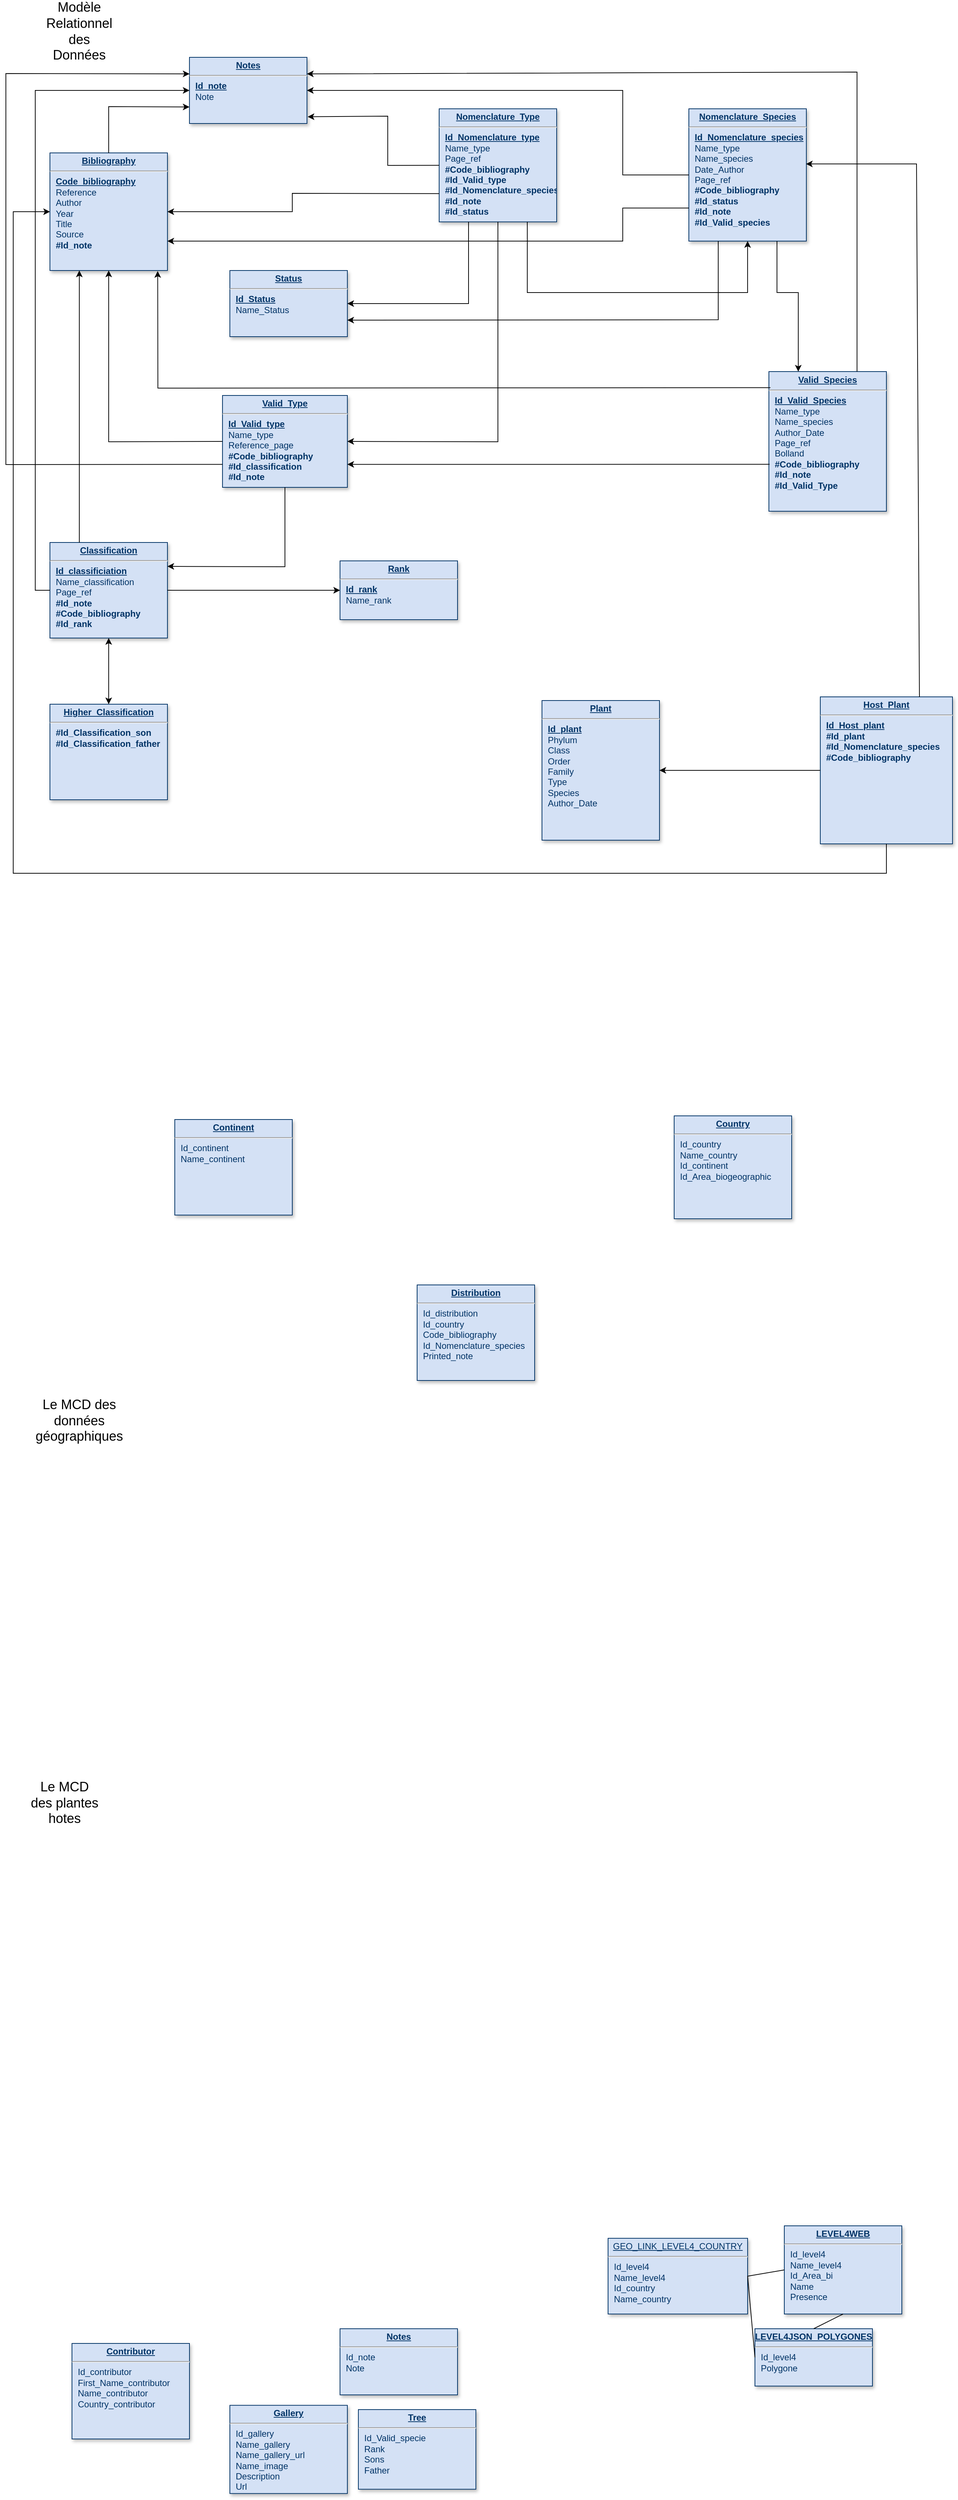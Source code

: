 <mxfile version="17.2.4" type="device"><diagram name="Page-1" id="efa7a0a1-bf9b-a30e-e6df-94a7791c09e9"><mxGraphModel dx="1689" dy="2362" grid="1" gridSize="10" guides="1" tooltips="1" connect="1" arrows="1" fold="1" page="1" pageScale="1" pageWidth="826" pageHeight="1169" background="none" math="0" shadow="0"><root><mxCell id="0"/><mxCell id="1" parent="0"/><mxCell id="19" value="&lt;p style=&quot;margin: 0px ; margin-top: 4px ; text-align: center ; text-decoration: underline&quot;&gt;&lt;b&gt;Gallery&lt;/b&gt;&lt;/p&gt;&lt;hr&gt;&lt;p style=&quot;margin: 0px ; margin-left: 8px&quot;&gt;Id_gallery&lt;br&gt;Name_gallery&lt;/p&gt;&lt;p style=&quot;margin: 0px ; margin-left: 8px&quot;&gt;Name_gallery_url&lt;/p&gt;&lt;p style=&quot;margin: 0px ; margin-left: 8px&quot;&gt;Name_image&lt;/p&gt;&lt;p style=&quot;margin: 0px ; margin-left: 8px&quot;&gt;Description&lt;/p&gt;&lt;p style=&quot;margin: 0px ; margin-left: 8px&quot;&gt;Url&lt;/p&gt;" style="verticalAlign=top;align=left;overflow=fill;fontSize=12;fontFamily=Helvetica;html=1;strokeColor=#003366;shadow=1;fillColor=#D4E1F5;fontColor=#003366" parent="1" vertex="1"><mxGeometry x="345" y="2164.18" width="160" height="120" as="geometry"/></mxCell><mxCell id="20" value="&lt;p style=&quot;margin: 0px ; margin-top: 4px ; text-align: center ; text-decoration: underline&quot;&gt;&lt;b&gt;Valid_Type&lt;/b&gt;&lt;/p&gt;&lt;hr&gt;&lt;p style=&quot;margin: 0px ; margin-left: 8px&quot;&gt;&lt;b&gt;&lt;u&gt;Id_Valid_type&lt;/u&gt;&lt;/b&gt;&lt;/p&gt;&lt;p style=&quot;margin: 0px ; margin-left: 8px&quot;&gt;Name_type&lt;/p&gt;&lt;p style=&quot;margin: 0px ; margin-left: 8px&quot;&gt;Reference_page&lt;/p&gt;&lt;p style=&quot;margin: 0px ; margin-left: 8px&quot;&gt;&lt;b&gt;#Code_bibliography&lt;/b&gt;&lt;/p&gt;&lt;p style=&quot;margin: 0px ; margin-left: 8px&quot;&gt;&lt;b&gt;#Id_classification&lt;/b&gt;&lt;/p&gt;&lt;p style=&quot;margin: 0px ; margin-left: 8px&quot;&gt;&lt;b&gt;#Id_note&lt;/b&gt;&lt;/p&gt;" style="verticalAlign=top;align=left;overflow=fill;fontSize=12;fontFamily=Helvetica;html=1;strokeColor=#003366;shadow=1;fillColor=#D4E1F5;fontColor=#003366;movable=1;resizable=1;rotatable=1;deletable=1;editable=1;connectable=1;" parent="1" vertex="1"><mxGeometry x="335" y="-570" width="170" height="125" as="geometry"/></mxCell><mxCell id="21" value="&lt;p style=&quot;margin: 0px ; margin-top: 4px ; text-align: center ; text-decoration: underline&quot;&gt;&lt;b&gt;Bibliography&lt;/b&gt;&lt;/p&gt;&lt;hr&gt;&lt;p style=&quot;margin: 0px ; margin-left: 8px&quot;&gt;&lt;b&gt;&lt;u&gt;Code_bibliography&lt;/u&gt;&lt;/b&gt;&lt;/p&gt;&lt;p style=&quot;margin: 0px ; margin-left: 8px&quot;&gt;Reference&lt;/p&gt;&lt;p style=&quot;margin: 0px ; margin-left: 8px&quot;&gt;Author&lt;/p&gt;&lt;p style=&quot;margin: 0px ; margin-left: 8px&quot;&gt;Year&lt;/p&gt;&lt;p style=&quot;margin: 0px ; margin-left: 8px&quot;&gt;Title&lt;/p&gt;&lt;p style=&quot;margin: 0px ; margin-left: 8px&quot;&gt;Source&lt;/p&gt;&lt;p style=&quot;margin: 0px ; margin-left: 8px&quot;&gt;&lt;b&gt;#Id_note&lt;/b&gt;&lt;/p&gt;" style="verticalAlign=top;align=left;overflow=fill;fontSize=12;fontFamily=Helvetica;html=1;strokeColor=#003366;shadow=1;fillColor=#D4E1F5;fontColor=#003366;movable=1;resizable=1;rotatable=1;deletable=1;editable=1;connectable=1;" parent="1" vertex="1"><mxGeometry x="100" y="-900.0" width="160" height="160" as="geometry"/></mxCell><mxCell id="22" value="&lt;p style=&quot;margin: 0px ; margin-top: 4px ; text-align: center ; text-decoration: underline&quot;&gt;&lt;strong&gt;LEVEL4WEB&lt;/strong&gt;&lt;/p&gt;&lt;hr&gt;&lt;p style=&quot;margin: 0px ; margin-left: 8px&quot;&gt;Id_level4&lt;/p&gt;&lt;p style=&quot;margin: 0px ; margin-left: 8px&quot;&gt;Name_level4&lt;/p&gt;&lt;p style=&quot;margin: 0px ; margin-left: 8px&quot;&gt;Id_Area_bi&lt;/p&gt;&lt;p style=&quot;margin: 0px ; margin-left: 8px&quot;&gt;Name&lt;/p&gt;&lt;p style=&quot;margin: 0px ; margin-left: 8px&quot;&gt;Presence&lt;/p&gt;&lt;p style=&quot;margin: 0px ; margin-left: 8px&quot;&gt;&lt;br&gt;&lt;/p&gt;" style="verticalAlign=top;align=left;overflow=fill;fontSize=12;fontFamily=Helvetica;html=1;strokeColor=#003366;shadow=1;fillColor=#D4E1F5;fontColor=#003366" parent="1" vertex="1"><mxGeometry x="1100" y="1920" width="160" height="120" as="geometry"/></mxCell><mxCell id="24" value="&lt;p style=&quot;margin: 0px ; margin-top: 4px ; text-align: center ; text-decoration: underline&quot;&gt;GEO_LINK_LEVEL4_COUNTRY&lt;/p&gt;&lt;hr&gt;&lt;p style=&quot;margin: 0px ; margin-left: 8px&quot;&gt;Id_level4&lt;/p&gt;&lt;p style=&quot;margin: 0px ; margin-left: 8px&quot;&gt;Name_level4&lt;/p&gt;&lt;p style=&quot;margin: 0px ; margin-left: 8px&quot;&gt;Id_country&lt;/p&gt;&lt;p style=&quot;margin: 0px ; margin-left: 8px&quot;&gt;Name_country&lt;/p&gt;" style="verticalAlign=top;align=left;overflow=fill;fontSize=12;fontFamily=Helvetica;html=1;strokeColor=#003366;shadow=1;fillColor=#D4E1F5;fontColor=#003366" parent="1" vertex="1"><mxGeometry x="860" y="1936.96" width="190" height="103.04" as="geometry"/></mxCell><mxCell id="25" value="&lt;p style=&quot;margin: 0px ; margin-top: 4px ; text-align: center ; text-decoration: underline&quot;&gt;&lt;strong&gt;Tree&lt;/strong&gt;&lt;/p&gt;&lt;hr&gt;&lt;p style=&quot;margin: 0px ; margin-left: 8px&quot;&gt;Id_Valid_specie&lt;/p&gt;&lt;p style=&quot;margin: 0px ; margin-left: 8px&quot;&gt;Rank&lt;/p&gt;&lt;p style=&quot;margin: 0px ; margin-left: 8px&quot;&gt;Sons&lt;/p&gt;&lt;p style=&quot;margin: 0px ; margin-left: 8px&quot;&gt;Father&lt;/p&gt;" style="verticalAlign=top;align=left;overflow=fill;fontSize=12;fontFamily=Helvetica;html=1;strokeColor=#003366;shadow=1;fillColor=#D4E1F5;fontColor=#003366" parent="1" vertex="1"><mxGeometry x="520" y="2170" width="160" height="108.36" as="geometry"/></mxCell><mxCell id="26" value="&lt;p style=&quot;margin: 0px ; margin-top: 4px ; text-align: center ; text-decoration: underline&quot;&gt;&lt;b&gt;Rank&lt;/b&gt;&lt;/p&gt;&lt;hr&gt;&lt;p style=&quot;margin: 0px ; margin-left: 8px&quot;&gt;&lt;b&gt;&lt;u&gt;Id_rank&lt;/u&gt;&lt;/b&gt;&lt;/p&gt;&lt;p style=&quot;margin: 0px ; margin-left: 8px&quot;&gt;Name_rank&lt;/p&gt;" style="verticalAlign=top;align=left;overflow=fill;fontSize=12;fontFamily=Helvetica;html=1;strokeColor=#003366;shadow=1;fillColor=#D4E1F5;fontColor=#003366;movable=1;resizable=1;rotatable=1;deletable=1;editable=1;connectable=1;" parent="1" vertex="1"><mxGeometry x="495" y="-345" width="160" height="80" as="geometry"/></mxCell><mxCell id="28" value="&lt;p style=&quot;margin: 0px ; margin-top: 4px ; text-align: center ; text-decoration: underline&quot;&gt;&lt;b&gt;Nomenclature_Species&lt;/b&gt;&lt;/p&gt;&lt;hr&gt;&lt;p style=&quot;margin: 0px ; margin-left: 8px&quot;&gt;&lt;b&gt;&lt;u&gt;Id_Nomenclature_species&lt;/u&gt;&lt;/b&gt;&lt;/p&gt;&lt;p style=&quot;margin: 0px ; margin-left: 8px&quot;&gt;Name_type&lt;/p&gt;&lt;p style=&quot;margin: 0px ; margin-left: 8px&quot;&gt;Name_species&lt;/p&gt;&lt;p style=&quot;margin: 0px ; margin-left: 8px&quot;&gt;Date_Author&lt;/p&gt;&lt;p style=&quot;margin: 0px ; margin-left: 8px&quot;&gt;Page_ref&lt;/p&gt;&lt;p style=&quot;margin: 0px ; margin-left: 8px&quot;&gt;&lt;b&gt;#Code_bibliography&lt;/b&gt;&lt;/p&gt;&lt;p style=&quot;margin: 0px ; margin-left: 8px&quot;&gt;&lt;b&gt;#Id_status&lt;/b&gt;&lt;/p&gt;&lt;p style=&quot;margin: 0px ; margin-left: 8px&quot;&gt;&lt;b&gt;#Id_note&lt;/b&gt;&lt;/p&gt;&lt;p style=&quot;margin: 0px ; margin-left: 8px&quot;&gt;&lt;b&gt;#Id_Valid_species&lt;/b&gt;&lt;/p&gt;&lt;p style=&quot;margin: 0px ; margin-left: 8px&quot;&gt;&lt;br&gt;&lt;/p&gt;" style="verticalAlign=top;align=left;overflow=fill;fontSize=12;fontFamily=Helvetica;html=1;strokeColor=#003366;shadow=1;fillColor=#D4E1F5;fontColor=#003366;movable=1;resizable=1;rotatable=1;deletable=1;editable=1;connectable=1;" parent="1" vertex="1"><mxGeometry x="970" y="-960" width="160" height="180" as="geometry"/></mxCell><mxCell id="29" value="&lt;p style=&quot;margin: 0px ; margin-top: 4px ; text-align: center ; text-decoration: underline&quot;&gt;&lt;b&gt;LEVEL4JSON_POLYGONES&lt;/b&gt;&lt;/p&gt;&lt;hr&gt;&lt;p style=&quot;margin: 0px ; margin-left: 8px&quot;&gt;Id_level4&lt;/p&gt;&lt;p style=&quot;margin: 0px ; margin-left: 8px&quot;&gt;Polygone&lt;/p&gt;" style="verticalAlign=top;align=left;overflow=fill;fontSize=12;fontFamily=Helvetica;html=1;strokeColor=#003366;shadow=1;fillColor=#D4E1F5;fontColor=#003366" parent="1" vertex="1"><mxGeometry x="1060" y="2060" width="160" height="78.04" as="geometry"/></mxCell><mxCell id="30" value="&lt;p style=&quot;margin: 0px ; margin-top: 4px ; text-align: center ; text-decoration: underline&quot;&gt;&lt;strong&gt;Distribution&lt;/strong&gt;&lt;/p&gt;&lt;hr&gt;&lt;p style=&quot;margin: 0px ; margin-left: 8px&quot;&gt;Id_distribution&lt;/p&gt;&lt;p style=&quot;margin: 0px ; margin-left: 8px&quot;&gt;Id_country&lt;/p&gt;&lt;p style=&quot;margin: 0px ; margin-left: 8px&quot;&gt;Code_bibliography&lt;/p&gt;&lt;p style=&quot;margin: 0px ; margin-left: 8px&quot;&gt;Id_Nomenclature_species&lt;/p&gt;&lt;p style=&quot;margin: 0px ; margin-left: 8px&quot;&gt;Printed_note&lt;/p&gt;&lt;p style=&quot;margin: 0px ; margin-left: 8px&quot;&gt;&lt;br&gt;&lt;/p&gt;" style="verticalAlign=top;align=left;overflow=fill;fontSize=12;fontFamily=Helvetica;html=1;strokeColor=#003366;shadow=1;fillColor=#D4E1F5;fontColor=#003366" parent="1" vertex="1"><mxGeometry x="600.0" y="640" width="160" height="130" as="geometry"/></mxCell><mxCell id="32" value="&lt;p style=&quot;margin: 0px ; margin-top: 4px ; text-align: center ; text-decoration: underline&quot;&gt;&lt;strong&gt;Country&lt;/strong&gt;&lt;/p&gt;&lt;hr&gt;&lt;p style=&quot;margin: 0px ; margin-left: 8px&quot;&gt;Id_country&lt;/p&gt;&lt;p style=&quot;margin: 0px ; margin-left: 8px&quot;&gt;Name_country&lt;/p&gt;&lt;p style=&quot;margin: 0px ; margin-left: 8px&quot;&gt;Id_continent&lt;/p&gt;&lt;p style=&quot;margin: 0px ; margin-left: 8px&quot;&gt;Id_Area_biogeographic&lt;/p&gt;&lt;p style=&quot;margin: 0px ; margin-left: 8px&quot;&gt;&lt;br&gt;&lt;/p&gt;" style="verticalAlign=top;align=left;overflow=fill;fontSize=12;fontFamily=Helvetica;html=1;strokeColor=#003366;shadow=1;fillColor=#D4E1F5;fontColor=#003366" parent="1" vertex="1"><mxGeometry x="950.0" y="410.0" width="160" height="140" as="geometry"/></mxCell><mxCell id="33" value="&lt;p style=&quot;margin: 0px ; margin-top: 4px ; text-align: center ; text-decoration: underline&quot;&gt;&lt;strong&gt;Notes&lt;/strong&gt;&lt;/p&gt;&lt;hr&gt;&lt;p style=&quot;margin: 0px ; margin-left: 8px&quot;&gt;Id_note&lt;/p&gt;&lt;p style=&quot;margin: 0px ; margin-left: 8px&quot;&gt;Note&lt;/p&gt;&lt;p style=&quot;margin: 0px ; margin-left: 8px&quot;&gt;&lt;br&gt;&lt;/p&gt;" style="verticalAlign=top;align=left;overflow=fill;fontSize=12;fontFamily=Helvetica;html=1;strokeColor=#003366;shadow=1;fillColor=#D4E1F5;fontColor=#003366" parent="1" vertex="1"><mxGeometry x="495" y="2060.0" width="160" height="90" as="geometry"/></mxCell><mxCell id="34" value="&lt;p style=&quot;margin: 0px ; margin-top: 4px ; text-align: center ; text-decoration: underline&quot;&gt;&lt;b&gt;Nomenclature_Type&lt;/b&gt;&lt;/p&gt;&lt;hr&gt;&lt;p style=&quot;margin: 0px ; margin-left: 8px&quot;&gt;&lt;b&gt;&lt;u&gt;Id_Nomenclature_type&lt;/u&gt;&lt;/b&gt;&lt;/p&gt;&lt;p style=&quot;margin: 0px ; margin-left: 8px&quot;&gt;Name_type&lt;/p&gt;&lt;p style=&quot;margin: 0px ; margin-left: 8px&quot;&gt;Page_ref&lt;/p&gt;&lt;p style=&quot;margin: 0px ; margin-left: 8px&quot;&gt;&lt;b&gt;#Code_bibliography&lt;/b&gt;&lt;/p&gt;&lt;p style=&quot;margin: 0px ; margin-left: 8px&quot;&gt;&lt;b&gt;#Id_Valid_type&lt;/b&gt;&lt;/p&gt;&lt;p style=&quot;margin: 0px ; margin-left: 8px&quot;&gt;&lt;b&gt;#Id_Nomenclature_species&lt;/b&gt;&lt;/p&gt;&lt;p style=&quot;margin: 0px ; margin-left: 8px&quot;&gt;&lt;b&gt;#Id_note&lt;/b&gt;&lt;/p&gt;&lt;p style=&quot;margin: 0px ; margin-left: 8px&quot;&gt;&lt;b&gt;#&lt;span&gt;Id_status&lt;/span&gt;&lt;/b&gt;&lt;/p&gt;" style="verticalAlign=top;align=left;overflow=fill;fontSize=12;fontFamily=Helvetica;html=1;strokeColor=#003366;shadow=1;fillColor=#D4E1F5;fontColor=#003366;movable=1;resizable=1;rotatable=1;deletable=1;editable=1;connectable=1;" parent="1" vertex="1"><mxGeometry x="630" y="-960" width="160" height="153.84" as="geometry"/></mxCell><mxCell id="35" value="&lt;p style=&quot;margin: 0px ; margin-top: 4px ; text-align: center ; text-decoration: underline&quot;&gt;&lt;b&gt;Plant&lt;/b&gt;&lt;/p&gt;&lt;hr&gt;&lt;p style=&quot;margin: 0px ; margin-left: 8px&quot;&gt;&lt;b&gt;&lt;u&gt;Id_plant&lt;/u&gt;&lt;/b&gt;&lt;/p&gt;&lt;p style=&quot;margin: 0px ; margin-left: 8px&quot;&gt;Phylum&lt;/p&gt;&lt;p style=&quot;margin: 0px ; margin-left: 8px&quot;&gt;Class&lt;/p&gt;&lt;p style=&quot;margin: 0px ; margin-left: 8px&quot;&gt;Order&lt;/p&gt;&lt;p style=&quot;margin: 0px ; margin-left: 8px&quot;&gt;Family&lt;/p&gt;&lt;p style=&quot;margin: 0px ; margin-left: 8px&quot;&gt;Type&lt;/p&gt;&lt;p style=&quot;margin: 0px ; margin-left: 8px&quot;&gt;Species&lt;/p&gt;&lt;p style=&quot;margin: 0px ; margin-left: 8px&quot;&gt;Author_Date&lt;/p&gt;&lt;p style=&quot;margin: 0px ; margin-left: 8px&quot;&gt;&lt;br&gt;&lt;/p&gt;" style="verticalAlign=top;align=left;overflow=fill;fontSize=12;fontFamily=Helvetica;html=1;strokeColor=#003366;shadow=1;fillColor=#D4E1F5;fontColor=#003366" parent="1" vertex="1"><mxGeometry x="770" y="-155" width="160" height="190" as="geometry"/></mxCell><mxCell id="UeyC3hsjbJ_r4aQininv-115" value="&lt;p style=&quot;margin: 0px ; margin-top: 4px ; text-align: center ; text-decoration: underline&quot;&gt;&lt;b&gt;Classification&lt;/b&gt;&lt;/p&gt;&lt;hr&gt;&lt;p style=&quot;margin: 0px ; margin-left: 8px&quot;&gt;&lt;b&gt;&lt;u&gt;Id_classificiation&lt;/u&gt;&lt;/b&gt;&lt;/p&gt;&lt;p style=&quot;margin: 0px ; margin-left: 8px&quot;&gt;Name_classification&lt;/p&gt;&lt;p style=&quot;margin: 0px ; margin-left: 8px&quot;&gt;Page_ref&lt;/p&gt;&lt;p style=&quot;margin: 0px ; margin-left: 8px&quot;&gt;&lt;b&gt;#Id_note&lt;/b&gt;&lt;/p&gt;&lt;p style=&quot;margin: 0px ; margin-left: 8px&quot;&gt;&lt;b&gt;#Code_bibliography&lt;/b&gt;&lt;/p&gt;&lt;p style=&quot;margin: 0px ; margin-left: 8px&quot;&gt;&lt;b&gt;#Id_rank&lt;/b&gt;&lt;/p&gt;&lt;p style=&quot;margin: 0px ; margin-left: 8px&quot;&gt;&lt;br&gt;&lt;/p&gt;" style="verticalAlign=top;align=left;overflow=fill;fontSize=12;fontFamily=Helvetica;html=1;strokeColor=#003366;shadow=1;fillColor=#D4E1F5;fontColor=#003366;movable=1;resizable=1;rotatable=1;deletable=1;editable=1;connectable=1;" parent="1" vertex="1"><mxGeometry x="100.0" y="-370" width="160" height="130" as="geometry"/></mxCell><mxCell id="UeyC3hsjbJ_r4aQininv-116" value="&lt;p style=&quot;margin: 0px ; margin-top: 4px ; text-align: center ; text-decoration: underline&quot;&gt;&lt;b&gt;Higher_Classification&lt;/b&gt;&lt;/p&gt;&lt;hr&gt;&lt;p style=&quot;margin: 0px ; margin-left: 8px&quot;&gt;&lt;b&gt;#Id_Classification_son&lt;/b&gt;&lt;/p&gt;&lt;p style=&quot;margin: 0px ; margin-left: 8px&quot;&gt;&lt;b&gt;#Id_Classification_father&lt;/b&gt;&lt;/p&gt;&lt;p style=&quot;margin: 0px ; margin-left: 8px&quot;&gt;&lt;br&gt;&lt;/p&gt;" style="verticalAlign=top;align=left;overflow=fill;fontSize=12;fontFamily=Helvetica;html=1;strokeColor=#003366;shadow=1;fillColor=#D4E1F5;fontColor=#003366" parent="1" vertex="1"><mxGeometry x="100.0" y="-150" width="160" height="130" as="geometry"/></mxCell><mxCell id="UeyC3hsjbJ_r4aQininv-119" value="&lt;p style=&quot;margin: 0px ; margin-top: 4px ; text-align: center ; text-decoration: underline&quot;&gt;&lt;b&gt;Continent&lt;/b&gt;&lt;/p&gt;&lt;hr&gt;&lt;p style=&quot;margin: 0px ; margin-left: 8px&quot;&gt;Id_continent&lt;/p&gt;&lt;p style=&quot;margin: 0px ; margin-left: 8px&quot;&gt;Name_continent&lt;/p&gt;&lt;p style=&quot;margin: 0px ; margin-left: 8px&quot;&gt;&lt;br&gt;&lt;/p&gt;" style="verticalAlign=top;align=left;overflow=fill;fontSize=12;fontFamily=Helvetica;html=1;strokeColor=#003366;shadow=1;fillColor=#D4E1F5;fontColor=#003366" parent="1" vertex="1"><mxGeometry x="270.0" y="415" width="160" height="130" as="geometry"/></mxCell><mxCell id="UeyC3hsjbJ_r4aQininv-120" value="&lt;p style=&quot;margin: 0px ; margin-top: 4px ; text-align: center ; text-decoration: underline&quot;&gt;&lt;b&gt;Contributor&lt;/b&gt;&lt;/p&gt;&lt;hr&gt;&lt;p style=&quot;margin: 0px ; margin-left: 8px&quot;&gt;Id_contributor&lt;/p&gt;&lt;p style=&quot;margin: 0px ; margin-left: 8px&quot;&gt;First_Name_contributor&lt;/p&gt;&lt;p style=&quot;margin: 0px ; margin-left: 8px&quot;&gt;Name_contributor&lt;/p&gt;&lt;p style=&quot;margin: 0px ; margin-left: 8px&quot;&gt;Country_contributor&lt;/p&gt;&lt;p style=&quot;margin: 0px ; margin-left: 8px&quot;&gt;&lt;br&gt;&lt;/p&gt;&lt;p style=&quot;margin: 0px ; margin-left: 8px&quot;&gt;&lt;br&gt;&lt;/p&gt;" style="verticalAlign=top;align=left;overflow=fill;fontSize=12;fontFamily=Helvetica;html=1;strokeColor=#003366;shadow=1;fillColor=#D4E1F5;fontColor=#003366" parent="1" vertex="1"><mxGeometry x="130.0" y="2080" width="160" height="130" as="geometry"/></mxCell><mxCell id="UeyC3hsjbJ_r4aQininv-122" value="&lt;p style=&quot;margin: 0px ; margin-top: 4px ; text-align: center ; text-decoration: underline&quot;&gt;&lt;b&gt;Valid_Species&lt;/b&gt;&lt;/p&gt;&lt;hr&gt;&lt;p style=&quot;margin: 0px ; margin-left: 8px&quot;&gt;&lt;b&gt;&lt;u&gt;Id_Valid_Species&lt;/u&gt;&lt;/b&gt;&lt;/p&gt;&lt;p style=&quot;margin: 0px ; margin-left: 8px&quot;&gt;Name_type&lt;/p&gt;&lt;p style=&quot;margin: 0px ; margin-left: 8px&quot;&gt;Name_species&lt;/p&gt;&lt;p style=&quot;margin: 0px ; margin-left: 8px&quot;&gt;Author_Date&lt;/p&gt;&lt;p style=&quot;margin: 0px ; margin-left: 8px&quot;&gt;Page_ref&lt;/p&gt;&lt;p style=&quot;margin: 0px ; margin-left: 8px&quot;&gt;Bolland&lt;/p&gt;&lt;p style=&quot;margin: 0px ; margin-left: 8px&quot;&gt;&lt;b&gt;#Code_bibliography&lt;/b&gt;&lt;br&gt;&lt;/p&gt;&lt;p style=&quot;margin: 0px ; margin-left: 8px&quot;&gt;&lt;b&gt;#Id_note&lt;/b&gt;&lt;br&gt;&lt;/p&gt;&lt;p style=&quot;margin: 0px ; margin-left: 8px&quot;&gt;&lt;b&gt;#Id_Valid_Type&lt;/b&gt;&lt;/p&gt;" style="verticalAlign=top;align=left;overflow=fill;fontSize=12;fontFamily=Helvetica;html=1;strokeColor=#003366;shadow=1;fillColor=#D4E1F5;fontColor=#003366;movable=1;resizable=1;rotatable=1;deletable=1;editable=1;connectable=1;" parent="1" vertex="1"><mxGeometry x="1079" y="-602.5" width="160" height="190" as="geometry"/></mxCell><mxCell id="UeyC3hsjbJ_r4aQininv-123" value="&lt;p style=&quot;margin: 0px ; margin-top: 4px ; text-align: center ; text-decoration: underline&quot;&gt;&lt;strong&gt;Status&lt;/strong&gt;&lt;/p&gt;&lt;hr&gt;&lt;p style=&quot;margin: 0px ; margin-left: 8px&quot;&gt;&lt;b&gt;&lt;u&gt;Id_Status&lt;/u&gt;&lt;/b&gt;&lt;/p&gt;&lt;p style=&quot;margin: 0px ; margin-left: 8px&quot;&gt;Name_Status&lt;/p&gt;&lt;p style=&quot;margin: 0px ; margin-left: 8px&quot;&gt;&lt;br&gt;&lt;/p&gt;" style="verticalAlign=top;align=left;overflow=fill;fontSize=12;fontFamily=Helvetica;html=1;strokeColor=#003366;shadow=1;fillColor=#D4E1F5;fontColor=#003366;movable=1;resizable=1;rotatable=1;deletable=1;editable=1;connectable=1;" parent="1" vertex="1"><mxGeometry x="345" y="-740.0" width="160" height="90" as="geometry"/></mxCell><mxCell id="UeyC3hsjbJ_r4aQininv-126" value="" style="endArrow=none;html=1;rounded=0;exitX=1;exitY=0.5;exitDx=0;exitDy=0;entryX=0;entryY=0.5;entryDx=0;entryDy=0;" parent="1" source="24" target="29" edge="1"><mxGeometry width="50" height="50" relative="1" as="geometry"><mxPoint x="915" y="1980" as="sourcePoint"/><mxPoint x="965" y="1930" as="targetPoint"/></mxGeometry></mxCell><mxCell id="UeyC3hsjbJ_r4aQininv-127" value="" style="endArrow=none;html=1;rounded=0;exitX=1;exitY=0.5;exitDx=0;exitDy=0;entryX=0;entryY=0.5;entryDx=0;entryDy=0;" parent="1" source="24" target="22" edge="1"><mxGeometry width="50" height="50" relative="1" as="geometry"><mxPoint x="915" y="1870" as="sourcePoint"/><mxPoint x="965" y="1820" as="targetPoint"/></mxGeometry></mxCell><mxCell id="UeyC3hsjbJ_r4aQininv-128" value="" style="endArrow=none;html=1;rounded=0;entryX=0.5;entryY=1;entryDx=0;entryDy=0;exitX=0.5;exitY=0;exitDx=0;exitDy=0;" parent="1" source="29" target="22" edge="1"><mxGeometry width="50" height="50" relative="1" as="geometry"><mxPoint x="915" y="1870" as="sourcePoint"/><mxPoint x="965" y="1820" as="targetPoint"/></mxGeometry></mxCell><mxCell id="UeyC3hsjbJ_r4aQininv-134" value="&lt;font style=&quot;font-size: 18px&quot;&gt;Modèle Relationnel des Données&lt;/font&gt;" style="text;html=1;strokeColor=none;fillColor=none;align=center;verticalAlign=middle;whiteSpace=wrap;rounded=0;" parent="1" vertex="1"><mxGeometry x="90" y="-1080" width="100" height="30" as="geometry"/></mxCell><mxCell id="UeyC3hsjbJ_r4aQininv-147" value="&lt;p style=&quot;margin: 0px ; margin-top: 4px ; text-align: center ; text-decoration: underline&quot;&gt;&lt;strong&gt;Notes&lt;/strong&gt;&lt;/p&gt;&lt;hr&gt;&lt;p style=&quot;margin: 0px ; margin-left: 8px&quot;&gt;&lt;u&gt;&lt;b&gt;Id_note&lt;/b&gt;&lt;/u&gt;&lt;/p&gt;&lt;p style=&quot;margin: 0px ; margin-left: 8px&quot;&gt;Note&lt;/p&gt;&lt;p style=&quot;margin: 0px ; margin-left: 8px&quot;&gt;&lt;br&gt;&lt;/p&gt;" style="verticalAlign=top;align=left;overflow=fill;fontSize=12;fontFamily=Helvetica;html=1;strokeColor=#003366;shadow=1;fillColor=#D4E1F5;fontColor=#003366;movable=1;resizable=1;rotatable=1;deletable=1;editable=1;connectable=1;" parent="1" vertex="1"><mxGeometry x="290" y="-1030.0" width="160" height="90" as="geometry"/></mxCell><mxCell id="UeyC3hsjbJ_r4aQininv-217" value="&lt;font style=&quot;font-size: 18px&quot;&gt;Le MCD des données géographiques&lt;/font&gt;" style="text;html=1;strokeColor=none;fillColor=none;align=center;verticalAlign=middle;whiteSpace=wrap;rounded=0;" parent="1" vertex="1"><mxGeometry x="90" y="810" width="100" height="30" as="geometry"/></mxCell><mxCell id="YLg6c_Wpxi_NJdE1ESt4-35" value="&lt;span style=&quot;font-size: 18px&quot;&gt;Le MCD des plantes hotes&lt;/span&gt;" style="text;html=1;strokeColor=none;fillColor=none;align=center;verticalAlign=middle;whiteSpace=wrap;rounded=0;" parent="1" vertex="1"><mxGeometry x="70" y="1330" width="100" height="30" as="geometry"/></mxCell><mxCell id="YLg6c_Wpxi_NJdE1ESt4-45" value="&lt;p style=&quot;margin: 0px ; margin-top: 4px ; text-align: center ; text-decoration: underline&quot;&gt;&lt;b&gt;Host_Plant&lt;/b&gt;&lt;/p&gt;&lt;hr&gt;&lt;p style=&quot;margin: 0px ; margin-left: 8px&quot;&gt;&lt;u&gt;&lt;b&gt;Id_Host_plant&lt;/b&gt;&lt;/u&gt;&lt;/p&gt;&lt;p style=&quot;margin: 0px ; margin-left: 8px&quot;&gt;&lt;b&gt;#Id_plant&lt;/b&gt;&lt;/p&gt;&lt;p style=&quot;margin: 0px ; margin-left: 8px&quot;&gt;&lt;b&gt;#Id_Nomenclature_species&lt;/b&gt;&lt;/p&gt;&lt;p style=&quot;margin: 0px ; margin-left: 8px&quot;&gt;&lt;b&gt;#Code_bibliography&lt;/b&gt;&lt;/p&gt;" style="verticalAlign=top;align=left;overflow=fill;fontSize=12;fontFamily=Helvetica;html=1;strokeColor=#003366;shadow=1;fillColor=#D4E1F5;fontColor=#003366" parent="1" vertex="1"><mxGeometry x="1149" y="-160" width="180" height="200" as="geometry"/></mxCell><mxCell id="cygmLXTOTuWLzGykg95F-37" value="" style="endArrow=classic;html=1;rounded=0;exitX=0;exitY=0.5;exitDx=0;exitDy=0;movable=1;resizable=1;rotatable=1;deletable=1;editable=1;connectable=1;entryX=1.006;entryY=0.898;entryDx=0;entryDy=0;entryPerimeter=0;" edge="1" parent="1" source="34" target="UeyC3hsjbJ_r4aQininv-147"><mxGeometry width="50" height="50" relative="1" as="geometry"><mxPoint x="680" y="-660" as="sourcePoint"/><mxPoint x="450" y="-960" as="targetPoint"/><Array as="points"><mxPoint x="560" y="-883"/><mxPoint x="560" y="-950"/></Array></mxGeometry></mxCell><mxCell id="cygmLXTOTuWLzGykg95F-38" value="" style="endArrow=classic;html=1;rounded=0;entryX=1;entryY=0.5;entryDx=0;entryDy=0;exitX=0;exitY=0.5;exitDx=0;exitDy=0;movable=1;resizable=1;rotatable=1;deletable=1;editable=1;connectable=1;" edge="1" parent="1" source="28" target="UeyC3hsjbJ_r4aQininv-147"><mxGeometry width="50" height="50" relative="1" as="geometry"><mxPoint x="680" y="-760" as="sourcePoint"/><mxPoint x="730" y="-810" as="targetPoint"/><Array as="points"><mxPoint x="880" y="-870"/><mxPoint x="880" y="-985"/></Array></mxGeometry></mxCell><mxCell id="cygmLXTOTuWLzGykg95F-39" value="" style="endArrow=classic;html=1;rounded=0;entryX=1;entryY=0.5;entryDx=0;entryDy=0;exitX=0.25;exitY=1;exitDx=0;exitDy=0;movable=1;resizable=1;rotatable=1;deletable=1;editable=1;connectable=1;" edge="1" parent="1" source="34" target="UeyC3hsjbJ_r4aQininv-123"><mxGeometry width="50" height="50" relative="1" as="geometry"><mxPoint x="680" y="-660" as="sourcePoint"/><mxPoint x="730" y="-710" as="targetPoint"/><Array as="points"><mxPoint x="670" y="-695"/></Array></mxGeometry></mxCell><mxCell id="cygmLXTOTuWLzGykg95F-40" value="" style="endArrow=classic;html=1;rounded=0;entryX=1;entryY=0.75;entryDx=0;entryDy=0;exitX=0.006;exitY=0.664;exitDx=0;exitDy=0;exitPerimeter=0;movable=1;resizable=1;rotatable=1;deletable=1;editable=1;connectable=1;" edge="1" parent="1" source="UeyC3hsjbJ_r4aQininv-122" target="20"><mxGeometry width="50" height="50" relative="1" as="geometry"><mxPoint x="1040" y="-476" as="sourcePoint"/><mxPoint x="730" y="-710" as="targetPoint"/></mxGeometry></mxCell><mxCell id="cygmLXTOTuWLzGykg95F-41" value="" style="endArrow=classic;html=1;rounded=0;exitX=0.5;exitY=0;exitDx=0;exitDy=0;entryX=0;entryY=0.75;entryDx=0;entryDy=0;movable=1;resizable=1;rotatable=1;deletable=1;editable=1;connectable=1;" edge="1" parent="1" source="21" target="UeyC3hsjbJ_r4aQininv-147"><mxGeometry width="50" height="50" relative="1" as="geometry"><mxPoint x="680" y="-660" as="sourcePoint"/><mxPoint x="730" y="-710" as="targetPoint"/><Array as="points"><mxPoint x="180" y="-963"/></Array></mxGeometry></mxCell><mxCell id="cygmLXTOTuWLzGykg95F-42" value="" style="endArrow=classic;html=1;rounded=0;exitX=0.5;exitY=1;exitDx=0;exitDy=0;movable=1;resizable=1;rotatable=1;deletable=1;editable=1;connectable=1;entryX=1;entryY=0.5;entryDx=0;entryDy=0;" edge="1" parent="1" source="34" target="20"><mxGeometry width="50" height="50" relative="1" as="geometry"><mxPoint x="680" y="-660" as="sourcePoint"/><mxPoint x="510" y="-510" as="targetPoint"/><Array as="points"><mxPoint x="710" y="-507"/></Array></mxGeometry></mxCell><mxCell id="cygmLXTOTuWLzGykg95F-43" value="" style="endArrow=classic;html=1;rounded=0;exitX=0;exitY=0.75;exitDx=0;exitDy=0;entryX=1;entryY=0.5;entryDx=0;entryDy=0;movable=1;resizable=1;rotatable=1;deletable=1;editable=1;connectable=1;" edge="1" parent="1" source="34" target="21"><mxGeometry width="50" height="50" relative="1" as="geometry"><mxPoint x="680" y="-660" as="sourcePoint"/><mxPoint x="730" y="-710" as="targetPoint"/><Array as="points"><mxPoint x="430" y="-845"/><mxPoint x="430" y="-820"/></Array></mxGeometry></mxCell><mxCell id="cygmLXTOTuWLzGykg95F-45" value="" style="endArrow=classic;html=1;rounded=0;entryX=0.5;entryY=1;entryDx=0;entryDy=0;exitX=0.75;exitY=1;exitDx=0;exitDy=0;movable=1;resizable=1;rotatable=1;deletable=1;editable=1;connectable=1;" edge="1" parent="1" source="34" target="28"><mxGeometry width="50" height="50" relative="1" as="geometry"><mxPoint x="680" y="-660" as="sourcePoint"/><mxPoint x="730" y="-710" as="targetPoint"/><Array as="points"><mxPoint x="750" y="-710"/><mxPoint x="1050" y="-710"/></Array></mxGeometry></mxCell><mxCell id="cygmLXTOTuWLzGykg95F-46" value="" style="endArrow=classic;html=1;rounded=0;entryX=1;entryY=0.75;entryDx=0;entryDy=0;exitX=0.25;exitY=1;exitDx=0;exitDy=0;movable=1;resizable=1;rotatable=1;deletable=1;editable=1;connectable=1;" edge="1" parent="1" source="28" target="UeyC3hsjbJ_r4aQininv-123"><mxGeometry width="50" height="50" relative="1" as="geometry"><mxPoint x="680" y="-660" as="sourcePoint"/><mxPoint x="730" y="-710" as="targetPoint"/><Array as="points"><mxPoint x="1010" y="-673"/></Array></mxGeometry></mxCell><mxCell id="cygmLXTOTuWLzGykg95F-47" value="" style="endArrow=classic;html=1;rounded=0;exitX=0;exitY=0.75;exitDx=0;exitDy=0;entryX=1;entryY=0.75;entryDx=0;entryDy=0;movable=1;resizable=1;rotatable=1;deletable=1;editable=1;connectable=1;" edge="1" parent="1" source="28" target="21"><mxGeometry width="50" height="50" relative="1" as="geometry"><mxPoint x="680" y="-660" as="sourcePoint"/><mxPoint x="730" y="-710" as="targetPoint"/><Array as="points"><mxPoint x="880" y="-825"/><mxPoint x="880" y="-780"/></Array></mxGeometry></mxCell><mxCell id="cygmLXTOTuWLzGykg95F-48" value="" style="endArrow=classic;html=1;rounded=0;exitX=0.013;exitY=0.115;exitDx=0;exitDy=0;entryX=0.917;entryY=1.005;entryDx=0;entryDy=0;exitPerimeter=0;entryPerimeter=0;movable=1;resizable=1;rotatable=1;deletable=1;editable=1;connectable=1;" edge="1" parent="1" source="UeyC3hsjbJ_r4aQininv-122" target="21"><mxGeometry width="50" height="50" relative="1" as="geometry"><mxPoint x="430" y="-450" as="sourcePoint"/><mxPoint x="480" y="-500" as="targetPoint"/><Array as="points"><mxPoint x="247" y="-580"/></Array></mxGeometry></mxCell><mxCell id="cygmLXTOTuWLzGykg95F-49" value="" style="endArrow=classic;html=1;rounded=0;entryX=1;entryY=0.25;entryDx=0;entryDy=0;exitX=0.75;exitY=0;exitDx=0;exitDy=0;movable=1;resizable=1;rotatable=1;deletable=1;editable=1;connectable=1;" edge="1" parent="1" source="UeyC3hsjbJ_r4aQininv-122" target="UeyC3hsjbJ_r4aQininv-147"><mxGeometry width="50" height="50" relative="1" as="geometry"><mxPoint x="430" y="-450" as="sourcePoint"/><mxPoint x="480" y="-500" as="targetPoint"/><Array as="points"><mxPoint x="1199" y="-1010"/></Array></mxGeometry></mxCell><mxCell id="cygmLXTOTuWLzGykg95F-50" value="" style="endArrow=classic;html=1;rounded=0;entryX=0.25;entryY=0;entryDx=0;entryDy=0;exitX=0.75;exitY=1;exitDx=0;exitDy=0;movable=1;resizable=1;rotatable=1;deletable=1;editable=1;connectable=1;" edge="1" parent="1" source="28" target="UeyC3hsjbJ_r4aQininv-122"><mxGeometry width="50" height="50" relative="1" as="geometry"><mxPoint x="430" y="-590" as="sourcePoint"/><mxPoint x="480" y="-640" as="targetPoint"/><Array as="points"><mxPoint x="1090" y="-710"/><mxPoint x="1119" y="-710"/></Array></mxGeometry></mxCell><mxCell id="cygmLXTOTuWLzGykg95F-51" value="" style="endArrow=classic;html=1;rounded=0;entryX=0.25;entryY=1;entryDx=0;entryDy=0;exitX=0.25;exitY=0;exitDx=0;exitDy=0;movable=1;resizable=1;rotatable=1;deletable=1;editable=1;connectable=1;" edge="1" parent="1" source="UeyC3hsjbJ_r4aQininv-115" target="21"><mxGeometry width="50" height="50" relative="1" as="geometry"><mxPoint x="430" y="-450" as="sourcePoint"/><mxPoint x="480" y="-500" as="targetPoint"/></mxGeometry></mxCell><mxCell id="cygmLXTOTuWLzGykg95F-52" value="" style="endArrow=classic;html=1;rounded=0;exitX=0;exitY=0.5;exitDx=0;exitDy=0;movable=1;resizable=1;rotatable=1;deletable=1;editable=1;connectable=1;entryX=0;entryY=0.5;entryDx=0;entryDy=0;" edge="1" parent="1" source="UeyC3hsjbJ_r4aQininv-115" target="UeyC3hsjbJ_r4aQininv-147"><mxGeometry width="50" height="50" relative="1" as="geometry"><mxPoint x="430" y="-450" as="sourcePoint"/><mxPoint x="300" y="-980" as="targetPoint"/><Array as="points"><mxPoint x="80" y="-305"/><mxPoint x="80" y="-985"/></Array></mxGeometry></mxCell><mxCell id="cygmLXTOTuWLzGykg95F-53" value="" style="endArrow=classic;html=1;rounded=0;exitX=1;exitY=0.5;exitDx=0;exitDy=0;entryX=0;entryY=0.5;entryDx=0;entryDy=0;movable=1;resizable=1;rotatable=1;deletable=1;editable=1;connectable=1;" edge="1" parent="1" source="UeyC3hsjbJ_r4aQininv-115" target="26"><mxGeometry width="50" height="50" relative="1" as="geometry"><mxPoint x="430" y="-450" as="sourcePoint"/><mxPoint x="480" y="-500" as="targetPoint"/></mxGeometry></mxCell><mxCell id="cygmLXTOTuWLzGykg95F-54" value="" style="endArrow=classic;html=1;rounded=0;entryX=1;entryY=0.25;entryDx=0;entryDy=0;exitX=0.5;exitY=1;exitDx=0;exitDy=0;movable=1;resizable=1;rotatable=1;deletable=1;editable=1;connectable=1;" edge="1" parent="1" source="20" target="UeyC3hsjbJ_r4aQininv-115"><mxGeometry width="50" height="50" relative="1" as="geometry"><mxPoint x="430" y="-450" as="sourcePoint"/><mxPoint x="480" y="-500" as="targetPoint"/><Array as="points"><mxPoint x="420" y="-337"/></Array></mxGeometry></mxCell><mxCell id="cygmLXTOTuWLzGykg95F-55" value="" style="endArrow=classic;html=1;rounded=0;entryX=0.5;entryY=1;entryDx=0;entryDy=0;exitX=0;exitY=0.5;exitDx=0;exitDy=0;movable=1;resizable=1;rotatable=1;deletable=1;editable=1;connectable=1;" edge="1" parent="1" source="20" target="21"><mxGeometry width="50" height="50" relative="1" as="geometry"><mxPoint x="430" y="-730" as="sourcePoint"/><mxPoint x="480" y="-780" as="targetPoint"/><Array as="points"><mxPoint x="180" y="-507"/></Array></mxGeometry></mxCell><mxCell id="cygmLXTOTuWLzGykg95F-57" value="" style="endArrow=classic;html=1;rounded=0;exitX=0;exitY=0.75;exitDx=0;exitDy=0;entryX=0;entryY=0.25;entryDx=0;entryDy=0;" edge="1" parent="1" source="20" target="UeyC3hsjbJ_r4aQininv-147"><mxGeometry width="50" height="50" relative="1" as="geometry"><mxPoint x="430" y="-590" as="sourcePoint"/><mxPoint x="480" y="-640" as="targetPoint"/><Array as="points"><mxPoint x="40" y="-476"/><mxPoint x="40" y="-1008"/></Array></mxGeometry></mxCell><mxCell id="cygmLXTOTuWLzGykg95F-59" value="" style="endArrow=classic;startArrow=classic;html=1;rounded=0;exitX=0.5;exitY=0;exitDx=0;exitDy=0;entryX=0.5;entryY=1;entryDx=0;entryDy=0;" edge="1" parent="1" source="UeyC3hsjbJ_r4aQininv-116" target="UeyC3hsjbJ_r4aQininv-115"><mxGeometry width="50" height="50" relative="1" as="geometry"><mxPoint x="430" y="-310" as="sourcePoint"/><mxPoint x="480" y="-360" as="targetPoint"/></mxGeometry></mxCell><mxCell id="cygmLXTOTuWLzGykg95F-60" value="" style="endArrow=classic;html=1;rounded=0;exitX=0;exitY=0.5;exitDx=0;exitDy=0;entryX=1;entryY=0.5;entryDx=0;entryDy=0;" edge="1" parent="1" source="YLg6c_Wpxi_NJdE1ESt4-45" target="35"><mxGeometry width="50" height="50" relative="1" as="geometry"><mxPoint x="780" y="-310" as="sourcePoint"/><mxPoint x="930" y="-40" as="targetPoint"/><Array as="points"><mxPoint x="1050" y="-60"/></Array></mxGeometry></mxCell><mxCell id="cygmLXTOTuWLzGykg95F-61" value="" style="endArrow=classic;html=1;rounded=0;entryX=0;entryY=0.5;entryDx=0;entryDy=0;exitX=0.5;exitY=1;exitDx=0;exitDy=0;" edge="1" parent="1" source="YLg6c_Wpxi_NJdE1ESt4-45" target="21"><mxGeometry width="50" height="50" relative="1" as="geometry"><mxPoint x="780" y="-310" as="sourcePoint"/><mxPoint x="830" y="-360" as="targetPoint"/><Array as="points"><mxPoint x="1239" y="80"/><mxPoint x="50" y="80"/><mxPoint x="50" y="-820"/></Array></mxGeometry></mxCell><mxCell id="cygmLXTOTuWLzGykg95F-62" value="" style="endArrow=classic;html=1;rounded=0;exitX=0.75;exitY=0;exitDx=0;exitDy=0;entryX=0.997;entryY=0.417;entryDx=0;entryDy=0;entryPerimeter=0;" edge="1" parent="1" source="YLg6c_Wpxi_NJdE1ESt4-45" target="28"><mxGeometry width="50" height="50" relative="1" as="geometry"><mxPoint x="780" y="-450" as="sourcePoint"/><mxPoint x="830" y="-500" as="targetPoint"/><Array as="points"><mxPoint x="1280" y="-885"/></Array></mxGeometry></mxCell></root></mxGraphModel></diagram></mxfile>